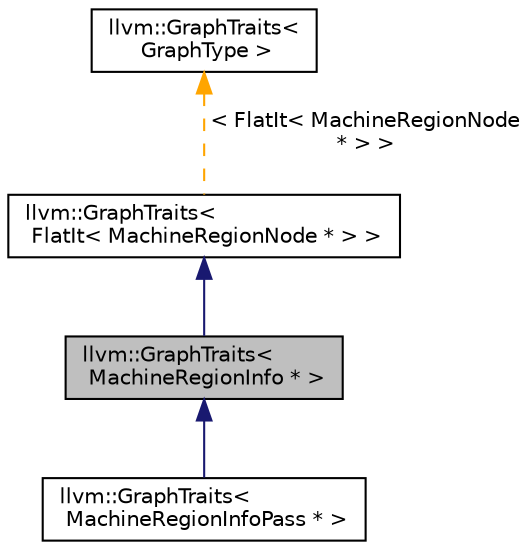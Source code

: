 digraph "llvm::GraphTraits&lt; MachineRegionInfo * &gt;"
{
 // LATEX_PDF_SIZE
  bgcolor="transparent";
  edge [fontname="Helvetica",fontsize="10",labelfontname="Helvetica",labelfontsize="10"];
  node [fontname="Helvetica",fontsize="10",shape=record];
  Node1 [label="llvm::GraphTraits\<\l MachineRegionInfo * \>",height=0.2,width=0.4,color="black", fillcolor="grey75", style="filled", fontcolor="black",tooltip=" "];
  Node2 -> Node1 [dir="back",color="midnightblue",fontsize="10",style="solid",fontname="Helvetica"];
  Node2 [label="llvm::GraphTraits\<\l FlatIt\< MachineRegionNode * \> \>",height=0.2,width=0.4,color="black",URL="$structllvm_1_1GraphTraits.html",tooltip=" "];
  Node3 -> Node2 [dir="back",color="orange",fontsize="10",style="dashed",label=" \< FlatIt\< MachineRegionNode\l * \> \>" ,fontname="Helvetica"];
  Node3 [label="llvm::GraphTraits\<\l GraphType \>",height=0.2,width=0.4,color="black",URL="$structllvm_1_1GraphTraits.html",tooltip=" "];
  Node1 -> Node4 [dir="back",color="midnightblue",fontsize="10",style="solid",fontname="Helvetica"];
  Node4 [label="llvm::GraphTraits\<\l MachineRegionInfoPass * \>",height=0.2,width=0.4,color="black",URL="$structllvm_1_1GraphTraits_3_01MachineRegionInfoPass_01_5_01_4.html",tooltip=" "];
}
